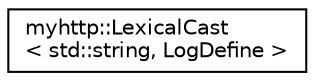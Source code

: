 digraph "Graphical Class Hierarchy"
{
 // LATEX_PDF_SIZE
  edge [fontname="Helvetica",fontsize="10",labelfontname="Helvetica",labelfontsize="10"];
  node [fontname="Helvetica",fontsize="10",shape=record];
  rankdir="LR";
  Node0 [label="myhttp::LexicalCast\l\< std::string, LogDefine \>",height=0.2,width=0.4,color="black", fillcolor="white", style="filled",URL="$classmyhttp_1_1LexicalCast_3_01std_1_1string_00_01LogDefine_01_4.html",tooltip=" "];
}
